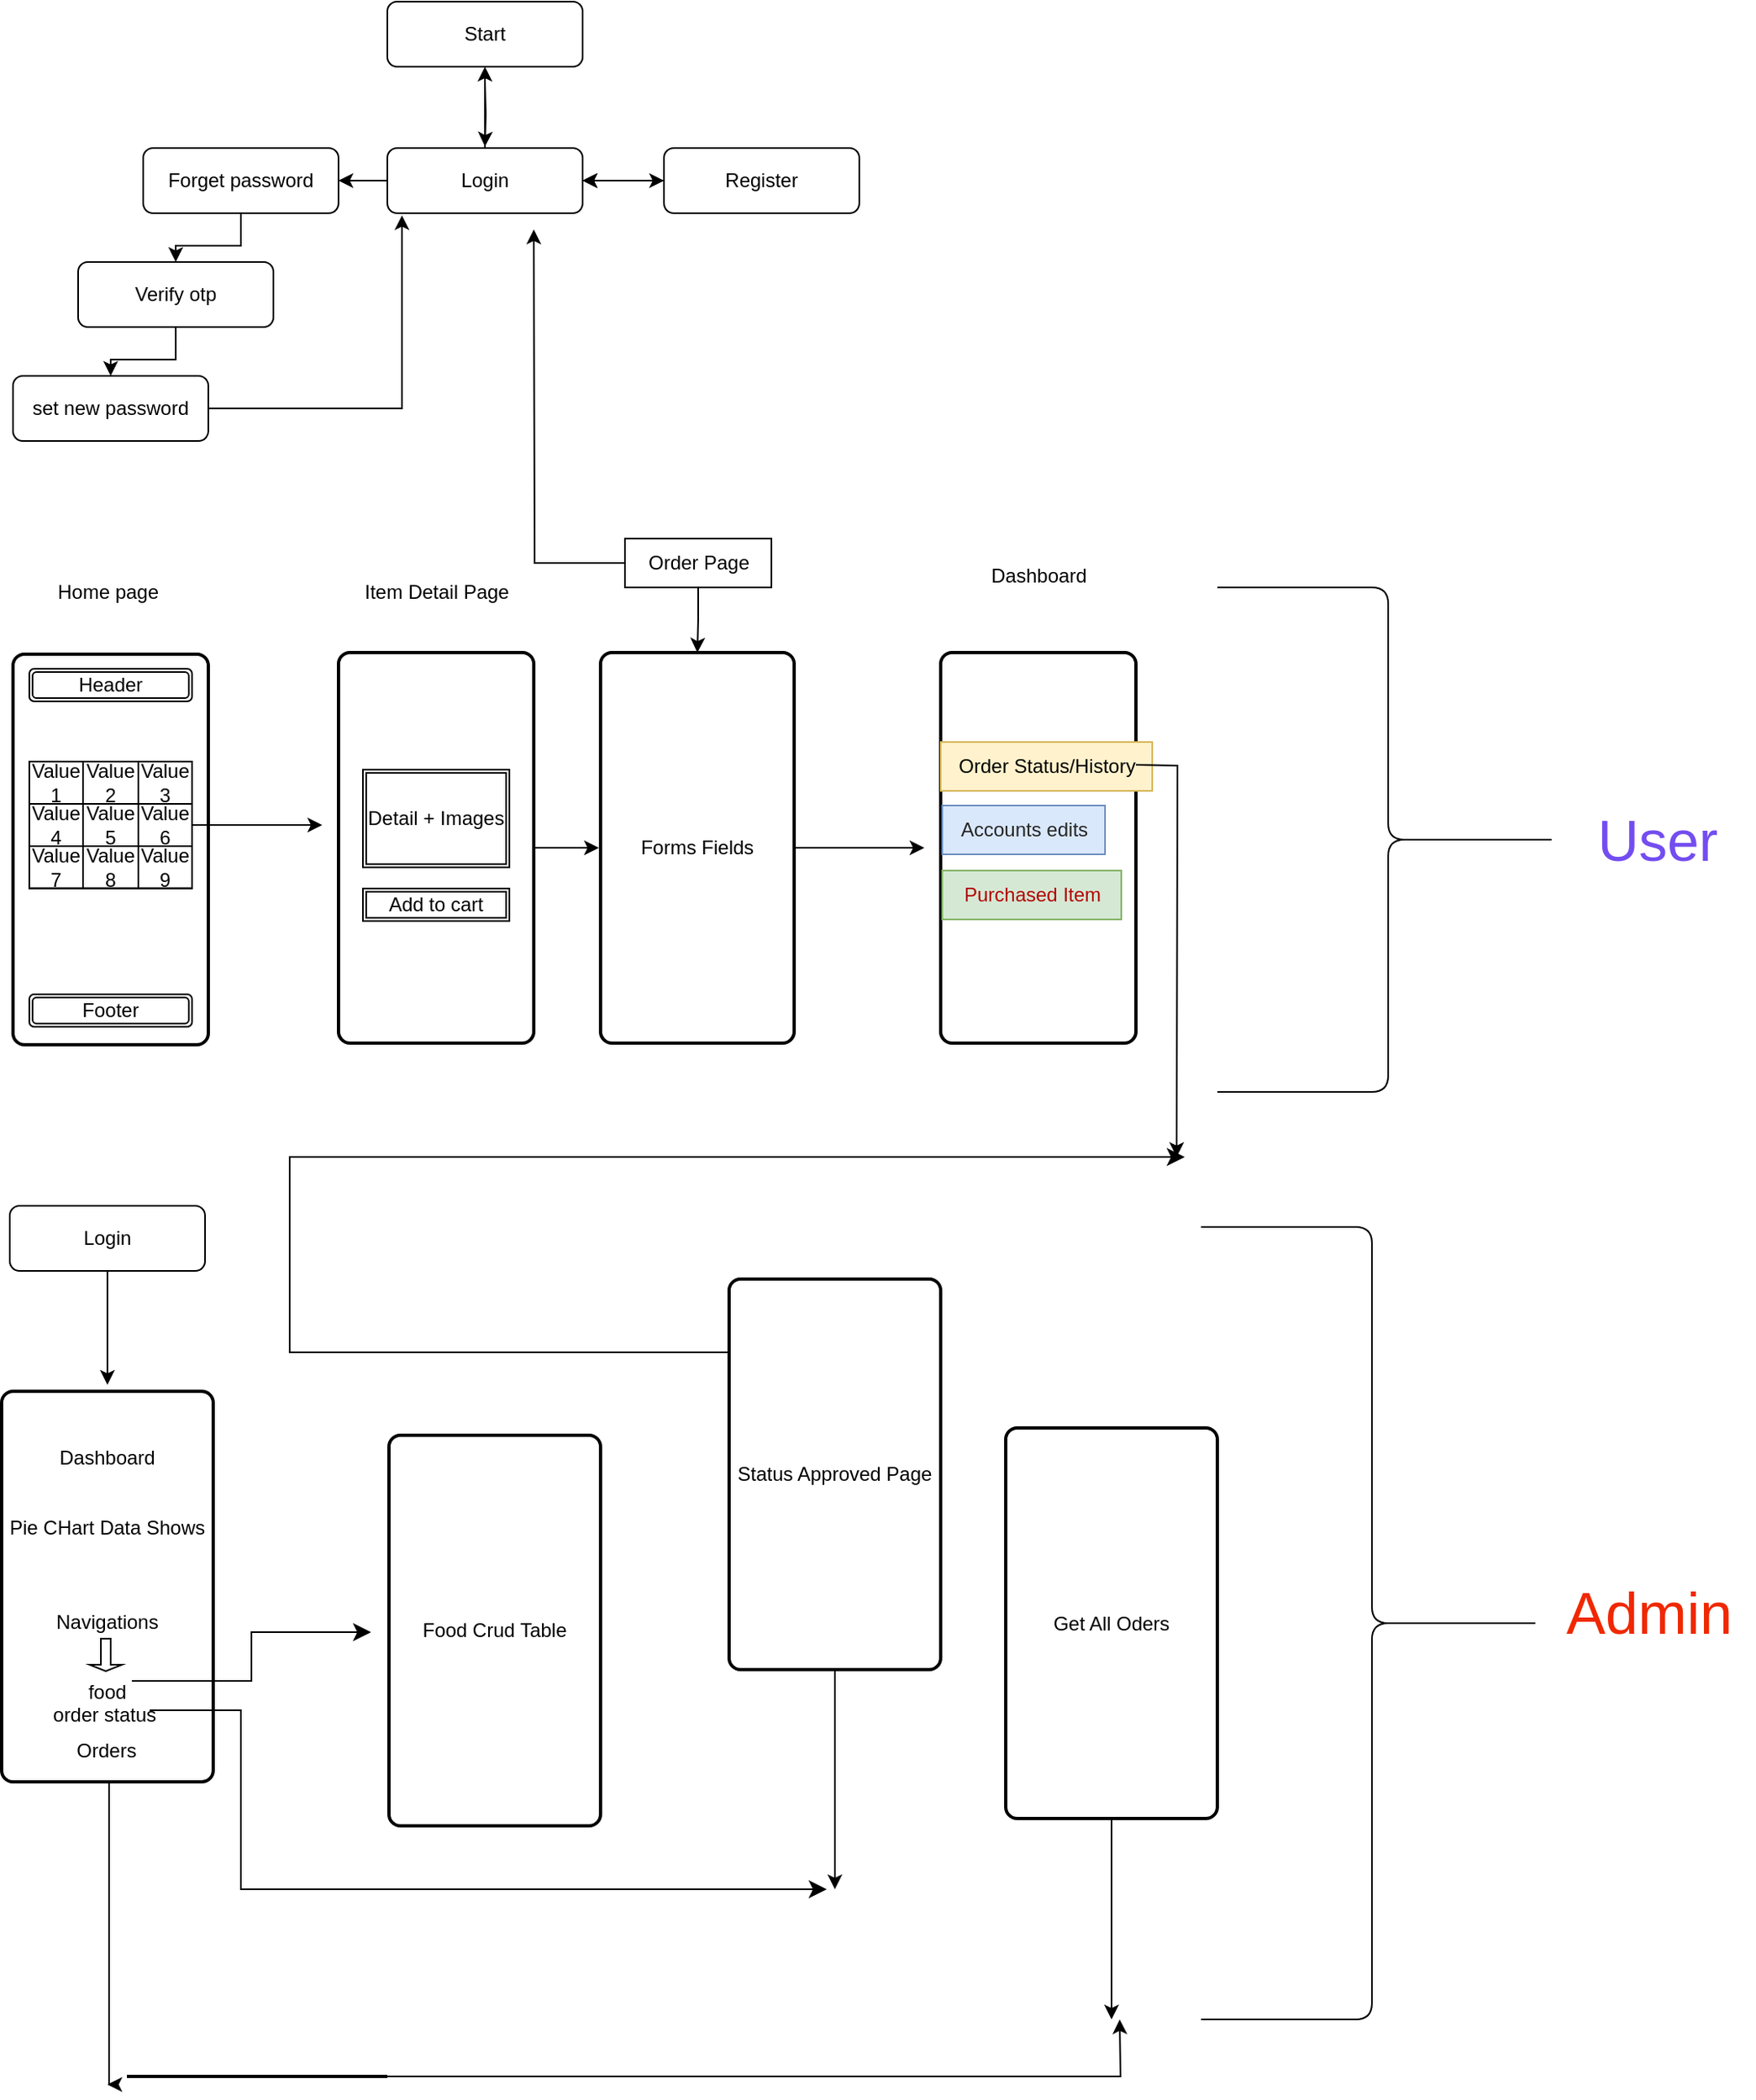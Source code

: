 <mxfile version="21.5.1" type="github">
  <diagram id="C5RBs43oDa-KdzZeNtuy" name="Page-1">
    <mxGraphModel dx="2927" dy="1204" grid="1" gridSize="10" guides="1" tooltips="1" connect="1" arrows="1" fold="1" page="1" pageScale="1" pageWidth="827" pageHeight="1169" math="0" shadow="0">
      <root>
        <mxCell id="WIyWlLk6GJQsqaUBKTNV-0" />
        <mxCell id="WIyWlLk6GJQsqaUBKTNV-1" parent="WIyWlLk6GJQsqaUBKTNV-0" />
        <mxCell id="xWuUHXgEeIm_ucfXzbu4-7" value="" style="edgeStyle=orthogonalEdgeStyle;rounded=0;orthogonalLoop=1;jettySize=auto;html=1;" edge="1" parent="WIyWlLk6GJQsqaUBKTNV-1" source="WIyWlLk6GJQsqaUBKTNV-3" target="xWuUHXgEeIm_ucfXzbu4-6">
          <mxGeometry relative="1" as="geometry" />
        </mxCell>
        <mxCell id="xWuUHXgEeIm_ucfXzbu4-24" value="" style="edgeStyle=orthogonalEdgeStyle;rounded=0;orthogonalLoop=1;jettySize=auto;html=1;" edge="1" parent="WIyWlLk6GJQsqaUBKTNV-1" source="WIyWlLk6GJQsqaUBKTNV-3" target="xWuUHXgEeIm_ucfXzbu4-23">
          <mxGeometry relative="1" as="geometry" />
        </mxCell>
        <mxCell id="xWuUHXgEeIm_ucfXzbu4-29" value="" style="edgeStyle=orthogonalEdgeStyle;rounded=0;orthogonalLoop=1;jettySize=auto;html=1;" edge="1" parent="WIyWlLk6GJQsqaUBKTNV-1" source="WIyWlLk6GJQsqaUBKTNV-3" target="xWuUHXgEeIm_ucfXzbu4-3">
          <mxGeometry relative="1" as="geometry" />
        </mxCell>
        <mxCell id="WIyWlLk6GJQsqaUBKTNV-3" value="Login" style="rounded=1;whiteSpace=wrap;html=1;fontSize=12;glass=0;strokeWidth=1;shadow=0;" parent="WIyWlLk6GJQsqaUBKTNV-1" vertex="1">
          <mxGeometry x="-570" y="130" width="120" height="40" as="geometry" />
        </mxCell>
        <mxCell id="xWuUHXgEeIm_ucfXzbu4-25" value="" style="edgeStyle=orthogonalEdgeStyle;rounded=0;orthogonalLoop=1;jettySize=auto;html=1;" edge="1" parent="WIyWlLk6GJQsqaUBKTNV-1" source="xWuUHXgEeIm_ucfXzbu4-3" target="WIyWlLk6GJQsqaUBKTNV-3">
          <mxGeometry relative="1" as="geometry" />
        </mxCell>
        <mxCell id="xWuUHXgEeIm_ucfXzbu4-28" value="" style="edgeStyle=orthogonalEdgeStyle;rounded=0;orthogonalLoop=1;jettySize=auto;html=1;" edge="1" parent="WIyWlLk6GJQsqaUBKTNV-1" source="xWuUHXgEeIm_ucfXzbu4-3" target="WIyWlLk6GJQsqaUBKTNV-3">
          <mxGeometry relative="1" as="geometry" />
        </mxCell>
        <mxCell id="xWuUHXgEeIm_ucfXzbu4-3" value="Register" style="rounded=1;whiteSpace=wrap;html=1;fontSize=12;glass=0;strokeWidth=1;shadow=0;" vertex="1" parent="WIyWlLk6GJQsqaUBKTNV-1">
          <mxGeometry x="-400" y="130" width="120" height="40" as="geometry" />
        </mxCell>
        <mxCell id="xWuUHXgEeIm_ucfXzbu4-10" value="" style="edgeStyle=orthogonalEdgeStyle;rounded=0;orthogonalLoop=1;jettySize=auto;html=1;" edge="1" parent="WIyWlLk6GJQsqaUBKTNV-1" source="xWuUHXgEeIm_ucfXzbu4-6" target="xWuUHXgEeIm_ucfXzbu4-9">
          <mxGeometry relative="1" as="geometry" />
        </mxCell>
        <mxCell id="xWuUHXgEeIm_ucfXzbu4-6" value="Forget password" style="rounded=1;whiteSpace=wrap;html=1;fontSize=12;glass=0;strokeWidth=1;shadow=0;" vertex="1" parent="WIyWlLk6GJQsqaUBKTNV-1">
          <mxGeometry x="-720" y="130" width="120" height="40" as="geometry" />
        </mxCell>
        <mxCell id="xWuUHXgEeIm_ucfXzbu4-12" value="" style="edgeStyle=orthogonalEdgeStyle;rounded=0;orthogonalLoop=1;jettySize=auto;html=1;" edge="1" parent="WIyWlLk6GJQsqaUBKTNV-1" source="xWuUHXgEeIm_ucfXzbu4-9" target="xWuUHXgEeIm_ucfXzbu4-11">
          <mxGeometry relative="1" as="geometry" />
        </mxCell>
        <mxCell id="xWuUHXgEeIm_ucfXzbu4-9" value="Verify otp" style="rounded=1;whiteSpace=wrap;html=1;fontSize=12;glass=0;strokeWidth=1;shadow=0;" vertex="1" parent="WIyWlLk6GJQsqaUBKTNV-1">
          <mxGeometry x="-760" y="200" width="120" height="40" as="geometry" />
        </mxCell>
        <mxCell id="xWuUHXgEeIm_ucfXzbu4-14" value="" style="edgeStyle=orthogonalEdgeStyle;rounded=0;orthogonalLoop=1;jettySize=auto;html=1;entryX=0.075;entryY=1.033;entryDx=0;entryDy=0;entryPerimeter=0;" edge="1" parent="WIyWlLk6GJQsqaUBKTNV-1" source="xWuUHXgEeIm_ucfXzbu4-11" target="WIyWlLk6GJQsqaUBKTNV-3">
          <mxGeometry relative="1" as="geometry">
            <mxPoint x="-550" y="180" as="targetPoint" />
          </mxGeometry>
        </mxCell>
        <mxCell id="xWuUHXgEeIm_ucfXzbu4-11" value="set new password" style="rounded=1;whiteSpace=wrap;html=1;fontSize=12;glass=0;strokeWidth=1;shadow=0;" vertex="1" parent="WIyWlLk6GJQsqaUBKTNV-1">
          <mxGeometry x="-800" y="270" width="120" height="40" as="geometry" />
        </mxCell>
        <mxCell id="xWuUHXgEeIm_ucfXzbu4-106" style="edgeStyle=orthogonalEdgeStyle;rounded=0;orthogonalLoop=1;jettySize=auto;html=1;" edge="1" parent="WIyWlLk6GJQsqaUBKTNV-1">
          <mxGeometry relative="1" as="geometry">
            <mxPoint x="-510" y="129" as="targetPoint" />
            <mxPoint x="-510" y="89" as="sourcePoint" />
          </mxGeometry>
        </mxCell>
        <mxCell id="xWuUHXgEeIm_ucfXzbu4-23" value="Start" style="rounded=1;whiteSpace=wrap;html=1;fontSize=12;glass=0;strokeWidth=1;shadow=0;" vertex="1" parent="WIyWlLk6GJQsqaUBKTNV-1">
          <mxGeometry x="-570" y="40" width="120" height="40" as="geometry" />
        </mxCell>
        <mxCell id="xWuUHXgEeIm_ucfXzbu4-31" value="" style="rounded=1;whiteSpace=wrap;html=1;absoluteArcSize=1;arcSize=14;strokeWidth=2;" vertex="1" parent="WIyWlLk6GJQsqaUBKTNV-1">
          <mxGeometry x="-800" y="441" width="120" height="240" as="geometry" />
        </mxCell>
        <mxCell id="xWuUHXgEeIm_ucfXzbu4-85" style="edgeStyle=orthogonalEdgeStyle;rounded=0;orthogonalLoop=1;jettySize=auto;html=1;" edge="1" parent="WIyWlLk6GJQsqaUBKTNV-1" source="xWuUHXgEeIm_ucfXzbu4-34">
          <mxGeometry relative="1" as="geometry">
            <mxPoint x="-440" y="560" as="targetPoint" />
          </mxGeometry>
        </mxCell>
        <mxCell id="xWuUHXgEeIm_ucfXzbu4-34" value="" style="rounded=1;whiteSpace=wrap;html=1;absoluteArcSize=1;arcSize=14;strokeWidth=2;" vertex="1" parent="WIyWlLk6GJQsqaUBKTNV-1">
          <mxGeometry x="-600" y="440" width="120" height="240" as="geometry" />
        </mxCell>
        <mxCell id="xWuUHXgEeIm_ucfXzbu4-86" style="edgeStyle=orthogonalEdgeStyle;rounded=0;orthogonalLoop=1;jettySize=auto;html=1;" edge="1" parent="WIyWlLk6GJQsqaUBKTNV-1" source="xWuUHXgEeIm_ucfXzbu4-35">
          <mxGeometry relative="1" as="geometry">
            <mxPoint x="-240" y="560" as="targetPoint" />
          </mxGeometry>
        </mxCell>
        <mxCell id="xWuUHXgEeIm_ucfXzbu4-35" value="Forms Fields" style="rounded=1;whiteSpace=wrap;html=1;absoluteArcSize=1;arcSize=14;strokeWidth=2;" vertex="1" parent="WIyWlLk6GJQsqaUBKTNV-1">
          <mxGeometry x="-439" y="440" width="119" height="240" as="geometry" />
        </mxCell>
        <mxCell id="xWuUHXgEeIm_ucfXzbu4-36" value="" style="rounded=1;whiteSpace=wrap;html=1;absoluteArcSize=1;arcSize=14;strokeWidth=2;" vertex="1" parent="WIyWlLk6GJQsqaUBKTNV-1">
          <mxGeometry x="-230" y="440" width="120" height="240" as="geometry" />
        </mxCell>
        <mxCell id="xWuUHXgEeIm_ucfXzbu4-50" value="Header" style="shape=ext;double=1;rounded=1;whiteSpace=wrap;html=1;" vertex="1" parent="WIyWlLk6GJQsqaUBKTNV-1">
          <mxGeometry x="-790" y="450" width="100" height="20" as="geometry" />
        </mxCell>
        <mxCell id="xWuUHXgEeIm_ucfXzbu4-51" value="Footer" style="shape=ext;double=1;rounded=1;whiteSpace=wrap;html=1;" vertex="1" parent="WIyWlLk6GJQsqaUBKTNV-1">
          <mxGeometry x="-790" y="650" width="100" height="20" as="geometry" />
        </mxCell>
        <mxCell id="xWuUHXgEeIm_ucfXzbu4-65" value="" style="childLayout=tableLayout;recursiveResize=0;shadow=0;fillColor=none;" vertex="1" parent="WIyWlLk6GJQsqaUBKTNV-1">
          <mxGeometry x="-790" y="507" width="100" height="77.78" as="geometry" />
        </mxCell>
        <mxCell id="xWuUHXgEeIm_ucfXzbu4-66" value="" style="shape=tableRow;horizontal=0;startSize=0;swimlaneHead=0;swimlaneBody=0;top=0;left=0;bottom=0;right=0;dropTarget=0;collapsible=0;recursiveResize=0;expand=0;fontStyle=0;fillColor=none;strokeColor=inherit;" vertex="1" parent="xWuUHXgEeIm_ucfXzbu4-65">
          <mxGeometry width="100" height="26" as="geometry" />
        </mxCell>
        <mxCell id="xWuUHXgEeIm_ucfXzbu4-67" value="Value 1" style="connectable=0;recursiveResize=0;strokeColor=inherit;fillColor=none;align=center;whiteSpace=wrap;html=1;" vertex="1" parent="xWuUHXgEeIm_ucfXzbu4-66">
          <mxGeometry width="33" height="26" as="geometry">
            <mxRectangle width="33" height="26" as="alternateBounds" />
          </mxGeometry>
        </mxCell>
        <mxCell id="xWuUHXgEeIm_ucfXzbu4-68" value="Value 2" style="connectable=0;recursiveResize=0;strokeColor=inherit;fillColor=none;align=center;whiteSpace=wrap;html=1;" vertex="1" parent="xWuUHXgEeIm_ucfXzbu4-66">
          <mxGeometry x="33" width="34" height="26" as="geometry">
            <mxRectangle width="34" height="26" as="alternateBounds" />
          </mxGeometry>
        </mxCell>
        <mxCell id="xWuUHXgEeIm_ucfXzbu4-69" value="Value 3" style="connectable=0;recursiveResize=0;strokeColor=inherit;fillColor=none;align=center;whiteSpace=wrap;html=1;" vertex="1" parent="xWuUHXgEeIm_ucfXzbu4-66">
          <mxGeometry x="67" width="33" height="26" as="geometry">
            <mxRectangle width="33" height="26" as="alternateBounds" />
          </mxGeometry>
        </mxCell>
        <mxCell id="xWuUHXgEeIm_ucfXzbu4-70" style="shape=tableRow;horizontal=0;startSize=0;swimlaneHead=0;swimlaneBody=0;top=0;left=0;bottom=0;right=0;dropTarget=0;collapsible=0;recursiveResize=0;expand=0;fontStyle=0;fillColor=none;strokeColor=inherit;" vertex="1" parent="xWuUHXgEeIm_ucfXzbu4-65">
          <mxGeometry y="26" width="100" height="26" as="geometry" />
        </mxCell>
        <mxCell id="xWuUHXgEeIm_ucfXzbu4-71" value="Value 4" style="connectable=0;recursiveResize=0;strokeColor=inherit;fillColor=none;align=center;whiteSpace=wrap;html=1;" vertex="1" parent="xWuUHXgEeIm_ucfXzbu4-70">
          <mxGeometry width="33" height="26" as="geometry">
            <mxRectangle width="33" height="26" as="alternateBounds" />
          </mxGeometry>
        </mxCell>
        <mxCell id="xWuUHXgEeIm_ucfXzbu4-72" value="Value 5" style="connectable=0;recursiveResize=0;strokeColor=inherit;fillColor=none;align=center;whiteSpace=wrap;html=1;" vertex="1" parent="xWuUHXgEeIm_ucfXzbu4-70">
          <mxGeometry x="33" width="34" height="26" as="geometry">
            <mxRectangle width="34" height="26" as="alternateBounds" />
          </mxGeometry>
        </mxCell>
        <mxCell id="xWuUHXgEeIm_ucfXzbu4-73" value="Value 6" style="connectable=0;recursiveResize=0;strokeColor=inherit;fillColor=none;align=center;whiteSpace=wrap;html=1;" vertex="1" parent="xWuUHXgEeIm_ucfXzbu4-70">
          <mxGeometry x="67" width="33" height="26" as="geometry">
            <mxRectangle width="33" height="26" as="alternateBounds" />
          </mxGeometry>
        </mxCell>
        <mxCell id="xWuUHXgEeIm_ucfXzbu4-74" style="shape=tableRow;horizontal=0;startSize=0;swimlaneHead=0;swimlaneBody=0;top=0;left=0;bottom=0;right=0;dropTarget=0;collapsible=0;recursiveResize=0;expand=0;fontStyle=0;fillColor=none;strokeColor=inherit;" vertex="1" parent="xWuUHXgEeIm_ucfXzbu4-65">
          <mxGeometry y="52" width="100" height="26" as="geometry" />
        </mxCell>
        <mxCell id="xWuUHXgEeIm_ucfXzbu4-75" value="Value 7" style="connectable=0;recursiveResize=0;strokeColor=inherit;fillColor=none;align=center;whiteSpace=wrap;html=1;" vertex="1" parent="xWuUHXgEeIm_ucfXzbu4-74">
          <mxGeometry width="33" height="26" as="geometry">
            <mxRectangle width="33" height="26" as="alternateBounds" />
          </mxGeometry>
        </mxCell>
        <mxCell id="xWuUHXgEeIm_ucfXzbu4-76" value="Value 8" style="connectable=0;recursiveResize=0;strokeColor=inherit;fillColor=none;align=center;whiteSpace=wrap;html=1;" vertex="1" parent="xWuUHXgEeIm_ucfXzbu4-74">
          <mxGeometry x="33" width="34" height="26" as="geometry">
            <mxRectangle width="34" height="26" as="alternateBounds" />
          </mxGeometry>
        </mxCell>
        <mxCell id="xWuUHXgEeIm_ucfXzbu4-77" value="Value 9" style="connectable=0;recursiveResize=0;strokeColor=inherit;fillColor=none;align=center;whiteSpace=wrap;html=1;" vertex="1" parent="xWuUHXgEeIm_ucfXzbu4-74">
          <mxGeometry x="67" width="33" height="26" as="geometry">
            <mxRectangle width="33" height="26" as="alternateBounds" />
          </mxGeometry>
        </mxCell>
        <mxCell id="xWuUHXgEeIm_ucfXzbu4-78" value="Detail + Images" style="shape=ext;double=1;rounded=0;whiteSpace=wrap;html=1;" vertex="1" parent="WIyWlLk6GJQsqaUBKTNV-1">
          <mxGeometry x="-585" y="512" width="90" height="60" as="geometry" />
        </mxCell>
        <mxCell id="xWuUHXgEeIm_ucfXzbu4-79" value="Add to cart" style="shape=ext;double=1;rounded=0;whiteSpace=wrap;html=1;" vertex="1" parent="WIyWlLk6GJQsqaUBKTNV-1">
          <mxGeometry x="-585" y="585" width="90" height="20" as="geometry" />
        </mxCell>
        <mxCell id="xWuUHXgEeIm_ucfXzbu4-80" value="Home page" style="text;html=1;align=center;verticalAlign=middle;resizable=0;points=[];autosize=1;strokeColor=none;fillColor=none;" vertex="1" parent="WIyWlLk6GJQsqaUBKTNV-1">
          <mxGeometry x="-787" y="388" width="90" height="30" as="geometry" />
        </mxCell>
        <mxCell id="xWuUHXgEeIm_ucfXzbu4-81" value="Item Detail Page" style="text;html=1;align=center;verticalAlign=middle;resizable=0;points=[];autosize=1;strokeColor=none;fillColor=none;" vertex="1" parent="WIyWlLk6GJQsqaUBKTNV-1">
          <mxGeometry x="-595" y="388" width="110" height="30" as="geometry" />
        </mxCell>
        <mxCell id="xWuUHXgEeIm_ucfXzbu4-87" style="edgeStyle=orthogonalEdgeStyle;rounded=0;orthogonalLoop=1;jettySize=auto;html=1;" edge="1" parent="WIyWlLk6GJQsqaUBKTNV-1" source="xWuUHXgEeIm_ucfXzbu4-82">
          <mxGeometry relative="1" as="geometry">
            <mxPoint x="-480" y="180" as="targetPoint" />
          </mxGeometry>
        </mxCell>
        <mxCell id="xWuUHXgEeIm_ucfXzbu4-88" value="" style="edgeStyle=orthogonalEdgeStyle;rounded=0;orthogonalLoop=1;jettySize=auto;html=1;" edge="1" parent="WIyWlLk6GJQsqaUBKTNV-1" source="xWuUHXgEeIm_ucfXzbu4-82" target="xWuUHXgEeIm_ucfXzbu4-35">
          <mxGeometry relative="1" as="geometry" />
        </mxCell>
        <mxCell id="xWuUHXgEeIm_ucfXzbu4-82" value="Order Page" style="text;html=1;align=center;verticalAlign=middle;resizable=0;points=[];autosize=1;strokeColor=default;" vertex="1" parent="WIyWlLk6GJQsqaUBKTNV-1">
          <mxGeometry x="-424" y="370" width="90" height="30" as="geometry" />
        </mxCell>
        <mxCell id="xWuUHXgEeIm_ucfXzbu4-84" style="edgeStyle=orthogonalEdgeStyle;rounded=0;orthogonalLoop=1;jettySize=auto;html=1;" edge="1" parent="WIyWlLk6GJQsqaUBKTNV-1" source="xWuUHXgEeIm_ucfXzbu4-70">
          <mxGeometry relative="1" as="geometry">
            <mxPoint x="-610" y="546" as="targetPoint" />
          </mxGeometry>
        </mxCell>
        <mxCell id="xWuUHXgEeIm_ucfXzbu4-91" value="Dashboard" style="text;html=1;align=center;verticalAlign=middle;resizable=0;points=[];autosize=1;strokeColor=none;fillColor=none;" vertex="1" parent="WIyWlLk6GJQsqaUBKTNV-1">
          <mxGeometry x="-210" y="378" width="80" height="30" as="geometry" />
        </mxCell>
        <mxCell id="xWuUHXgEeIm_ucfXzbu4-92" value="Order Status/History" style="text;html=1;align=center;verticalAlign=middle;resizable=0;points=[];autosize=1;strokeColor=#d6b656;fillColor=#fff2cc;fontColor=#000000;" vertex="1" parent="WIyWlLk6GJQsqaUBKTNV-1">
          <mxGeometry x="-230" y="495" width="130" height="30" as="geometry" />
        </mxCell>
        <mxCell id="xWuUHXgEeIm_ucfXzbu4-93" value="Accounts edits" style="text;html=1;align=center;verticalAlign=middle;resizable=0;points=[];autosize=1;strokeColor=#6c8ebf;fillColor=#dae8fc;fontColor=#262626;" vertex="1" parent="WIyWlLk6GJQsqaUBKTNV-1">
          <mxGeometry x="-229" y="534" width="100" height="30" as="geometry" />
        </mxCell>
        <mxCell id="xWuUHXgEeIm_ucfXzbu4-125" style="edgeStyle=orthogonalEdgeStyle;rounded=0;orthogonalLoop=1;jettySize=auto;html=1;" edge="1" parent="WIyWlLk6GJQsqaUBKTNV-1">
          <mxGeometry relative="1" as="geometry">
            <mxPoint x="-110" y="509" as="sourcePoint" />
            <mxPoint x="-85" y="750" as="targetPoint" />
          </mxGeometry>
        </mxCell>
        <mxCell id="xWuUHXgEeIm_ucfXzbu4-94" value="Purchased Item" style="text;html=1;align=center;verticalAlign=middle;resizable=0;points=[];autosize=1;strokeColor=#82b366;fillColor=#d5e8d4;fontColor=#b30000;" vertex="1" parent="WIyWlLk6GJQsqaUBKTNV-1">
          <mxGeometry x="-229" y="574" width="110" height="30" as="geometry" />
        </mxCell>
        <mxCell id="xWuUHXgEeIm_ucfXzbu4-97" value="" style="shape=curlyBracket;whiteSpace=wrap;html=1;rounded=1;flipH=1;labelPosition=right;verticalLabelPosition=middle;align=left;verticalAlign=middle;size=0.5;" vertex="1" parent="WIyWlLk6GJQsqaUBKTNV-1">
          <mxGeometry x="-60" y="400" width="210" height="310" as="geometry" />
        </mxCell>
        <mxCell id="xWuUHXgEeIm_ucfXzbu4-98" value="User&amp;nbsp;" style="text;html=1;align=center;verticalAlign=middle;resizable=0;points=[];autosize=1;strokeColor=none;fillColor=none;strokeWidth=7;fontSize=35;fontColor=#734DF0;" vertex="1" parent="WIyWlLk6GJQsqaUBKTNV-1">
          <mxGeometry x="160" y="525" width="110" height="60" as="geometry" />
        </mxCell>
        <mxCell id="xWuUHXgEeIm_ucfXzbu4-101" value="" style="shape=curlyBracket;whiteSpace=wrap;html=1;rounded=1;flipH=1;labelPosition=right;verticalLabelPosition=middle;align=left;verticalAlign=middle;size=0.5;" vertex="1" parent="WIyWlLk6GJQsqaUBKTNV-1">
          <mxGeometry x="-70" y="793" width="210" height="487" as="geometry" />
        </mxCell>
        <mxCell id="xWuUHXgEeIm_ucfXzbu4-102" value="&lt;font style=&quot;font-size: 36px;&quot;&gt;Admin&lt;/font&gt;" style="text;html=1;align=center;verticalAlign=middle;resizable=0;points=[];autosize=1;strokeColor=none;fillColor=none;fontSize=36;fontColor=#F02800;" vertex="1" parent="WIyWlLk6GJQsqaUBKTNV-1">
          <mxGeometry x="140" y="1000" width="130" height="60" as="geometry" />
        </mxCell>
        <mxCell id="xWuUHXgEeIm_ucfXzbu4-110" style="edgeStyle=orthogonalEdgeStyle;rounded=0;orthogonalLoop=1;jettySize=auto;html=1;" edge="1" parent="WIyWlLk6GJQsqaUBKTNV-1" source="xWuUHXgEeIm_ucfXzbu4-105">
          <mxGeometry relative="1" as="geometry">
            <mxPoint x="-742" y="890" as="targetPoint" />
          </mxGeometry>
        </mxCell>
        <mxCell id="xWuUHXgEeIm_ucfXzbu4-105" value="Login" style="rounded=1;whiteSpace=wrap;html=1;fontSize=12;glass=0;strokeWidth=1;shadow=0;" vertex="1" parent="WIyWlLk6GJQsqaUBKTNV-1">
          <mxGeometry x="-802" y="780" width="120" height="40" as="geometry" />
        </mxCell>
        <mxCell id="xWuUHXgEeIm_ucfXzbu4-131" style="edgeStyle=orthogonalEdgeStyle;rounded=0;orthogonalLoop=1;jettySize=auto;html=1;" edge="1" parent="WIyWlLk6GJQsqaUBKTNV-1" source="xWuUHXgEeIm_ucfXzbu4-113">
          <mxGeometry relative="1" as="geometry">
            <mxPoint x="-742" y="1320" as="targetPoint" />
            <Array as="points">
              <mxPoint x="-741" y="1320" />
            </Array>
          </mxGeometry>
        </mxCell>
        <mxCell id="xWuUHXgEeIm_ucfXzbu4-113" value="Dashboard&lt;br&gt;&lt;br&gt;&lt;br&gt;Pie CHart Data Shows&lt;br&gt;&lt;br&gt;&lt;br&gt;&lt;br&gt;Navigations&lt;br&gt;&lt;br&gt;&lt;br&gt;food&lt;br&gt;order status&amp;nbsp;" style="rounded=1;whiteSpace=wrap;html=1;absoluteArcSize=1;arcSize=14;strokeWidth=2;" vertex="1" parent="WIyWlLk6GJQsqaUBKTNV-1">
          <mxGeometry x="-807" y="894" width="130" height="240" as="geometry" />
        </mxCell>
        <mxCell id="xWuUHXgEeIm_ucfXzbu4-115" value="Food Crud Table" style="rounded=1;whiteSpace=wrap;html=1;absoluteArcSize=1;arcSize=14;strokeWidth=2;" vertex="1" parent="WIyWlLk6GJQsqaUBKTNV-1">
          <mxGeometry x="-569" y="921" width="130" height="240" as="geometry" />
        </mxCell>
        <mxCell id="xWuUHXgEeIm_ucfXzbu4-116" value="" style="edgeStyle=elbowEdgeStyle;elbow=horizontal;endArrow=classic;html=1;curved=0;rounded=0;endSize=8;startSize=8;" edge="1" parent="WIyWlLk6GJQsqaUBKTNV-1">
          <mxGeometry width="50" height="50" relative="1" as="geometry">
            <mxPoint x="-727" y="1072" as="sourcePoint" />
            <mxPoint x="-580" y="1042" as="targetPoint" />
          </mxGeometry>
        </mxCell>
        <mxCell id="xWuUHXgEeIm_ucfXzbu4-119" value="" style="shape=singleArrow;direction=south;whiteSpace=wrap;html=1;" vertex="1" parent="WIyWlLk6GJQsqaUBKTNV-1">
          <mxGeometry x="-753" y="1046" width="20" height="20" as="geometry" />
        </mxCell>
        <mxCell id="xWuUHXgEeIm_ucfXzbu4-122" value="" style="edgeStyle=elbowEdgeStyle;elbow=horizontal;endArrow=classic;html=1;curved=0;rounded=0;endSize=8;startSize=8;" edge="1" parent="WIyWlLk6GJQsqaUBKTNV-1">
          <mxGeometry width="50" height="50" relative="1" as="geometry">
            <mxPoint x="-360" y="870" as="sourcePoint" />
            <mxPoint x="-80" y="750" as="targetPoint" />
            <Array as="points">
              <mxPoint x="-630" y="760" />
            </Array>
          </mxGeometry>
        </mxCell>
        <mxCell id="xWuUHXgEeIm_ucfXzbu4-128" style="edgeStyle=orthogonalEdgeStyle;rounded=0;orthogonalLoop=1;jettySize=auto;html=1;" edge="1" parent="WIyWlLk6GJQsqaUBKTNV-1" source="xWuUHXgEeIm_ucfXzbu4-126">
          <mxGeometry relative="1" as="geometry">
            <mxPoint x="-295" y="1200" as="targetPoint" />
          </mxGeometry>
        </mxCell>
        <mxCell id="xWuUHXgEeIm_ucfXzbu4-126" value="Status Approved Page" style="rounded=1;whiteSpace=wrap;html=1;absoluteArcSize=1;arcSize=14;strokeWidth=2;" vertex="1" parent="WIyWlLk6GJQsqaUBKTNV-1">
          <mxGeometry x="-360" y="825" width="130" height="240" as="geometry" />
        </mxCell>
        <mxCell id="xWuUHXgEeIm_ucfXzbu4-127" value="" style="edgeStyle=elbowEdgeStyle;elbow=horizontal;endArrow=classic;html=1;curved=0;rounded=0;endSize=8;startSize=8;" edge="1" parent="WIyWlLk6GJQsqaUBKTNV-1">
          <mxGeometry width="50" height="50" relative="1" as="geometry">
            <mxPoint x="-716" y="1090" as="sourcePoint" />
            <mxPoint x="-300" y="1200" as="targetPoint" />
            <Array as="points">
              <mxPoint x="-660" y="1230" />
            </Array>
          </mxGeometry>
        </mxCell>
        <mxCell id="xWuUHXgEeIm_ucfXzbu4-130" style="edgeStyle=orthogonalEdgeStyle;rounded=0;orthogonalLoop=1;jettySize=auto;html=1;" edge="1" parent="WIyWlLk6GJQsqaUBKTNV-1" source="xWuUHXgEeIm_ucfXzbu4-129">
          <mxGeometry relative="1" as="geometry">
            <mxPoint x="-125" y="1280" as="targetPoint" />
          </mxGeometry>
        </mxCell>
        <mxCell id="xWuUHXgEeIm_ucfXzbu4-129" value="Get All Oders" style="rounded=1;whiteSpace=wrap;html=1;absoluteArcSize=1;arcSize=14;strokeWidth=2;" vertex="1" parent="WIyWlLk6GJQsqaUBKTNV-1">
          <mxGeometry x="-190" y="916.5" width="130" height="240" as="geometry" />
        </mxCell>
        <mxCell id="xWuUHXgEeIm_ucfXzbu4-133" style="edgeStyle=orthogonalEdgeStyle;rounded=0;orthogonalLoop=1;jettySize=auto;html=1;" edge="1" parent="WIyWlLk6GJQsqaUBKTNV-1" source="xWuUHXgEeIm_ucfXzbu4-132">
          <mxGeometry relative="1" as="geometry">
            <mxPoint x="-120" y="1280" as="targetPoint" />
          </mxGeometry>
        </mxCell>
        <mxCell id="xWuUHXgEeIm_ucfXzbu4-132" value="" style="line;strokeWidth=2;html=1;" vertex="1" parent="WIyWlLk6GJQsqaUBKTNV-1">
          <mxGeometry x="-730" y="1310" width="160" height="10" as="geometry" />
        </mxCell>
        <mxCell id="xWuUHXgEeIm_ucfXzbu4-134" value="Orders&lt;br&gt;" style="text;html=1;align=center;verticalAlign=middle;resizable=0;points=[];autosize=1;strokeColor=none;fillColor=none;" vertex="1" parent="WIyWlLk6GJQsqaUBKTNV-1">
          <mxGeometry x="-773" y="1100" width="60" height="30" as="geometry" />
        </mxCell>
      </root>
    </mxGraphModel>
  </diagram>
</mxfile>
